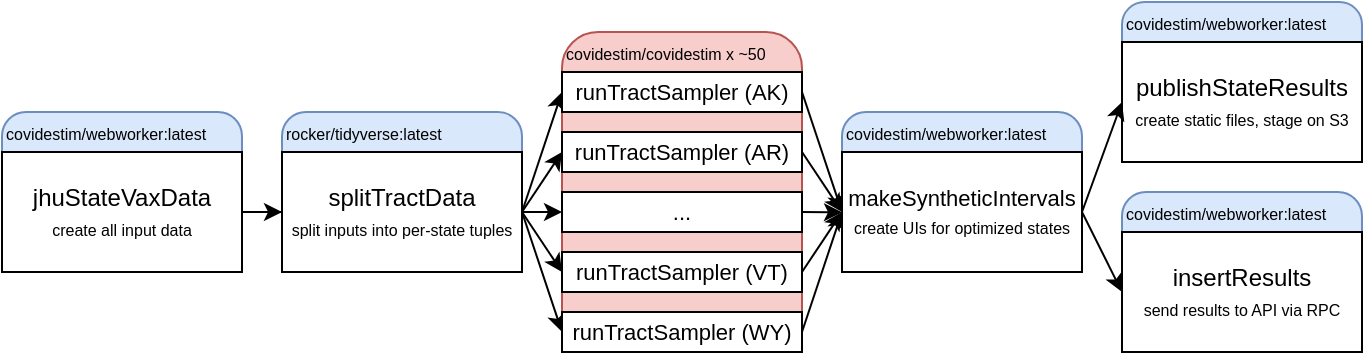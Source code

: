 <mxfile version="20.2.4" type="device"><diagram id="SQTXG4Oc1njqT0woY9VS" name="Page-1"><mxGraphModel dx="825" dy="716" grid="1" gridSize="10" guides="1" tooltips="1" connect="1" arrows="1" fold="1" page="1" pageScale="1" pageWidth="730" pageHeight="229" math="0" shadow="0"><root><mxCell id="0"/><mxCell id="1" parent="0"/><mxCell id="Y0HPchiUTCfTt30wN8Uz-33" value="covidestim/covidestim x ~50" style="rounded=1;whiteSpace=wrap;html=1;fontSize=8;fillColor=#f8cecc;strokeColor=#b85450;align=left;verticalAlign=top;" vertex="1" parent="1"><mxGeometry x="300" y="35" width="120" height="160" as="geometry"/></mxCell><mxCell id="Y0HPchiUTCfTt30wN8Uz-32" value="covidestim/webworker:latest" style="rounded=1;whiteSpace=wrap;html=1;fontSize=8;fillColor=#dae8fc;strokeColor=#6c8ebf;align=left;verticalAlign=top;" vertex="1" parent="1"><mxGeometry x="580" y="115" width="120" height="80" as="geometry"/></mxCell><mxCell id="Y0HPchiUTCfTt30wN8Uz-31" value="covidestim/webworker:latest" style="rounded=1;whiteSpace=wrap;html=1;fontSize=8;fillColor=#dae8fc;strokeColor=#6c8ebf;align=left;verticalAlign=top;" vertex="1" parent="1"><mxGeometry x="580" y="20" width="120" height="75" as="geometry"/></mxCell><mxCell id="Y0HPchiUTCfTt30wN8Uz-30" value="covidestim/webworker:latest" style="rounded=1;whiteSpace=wrap;html=1;fontSize=8;fillColor=#dae8fc;strokeColor=#6c8ebf;align=left;verticalAlign=top;" vertex="1" parent="1"><mxGeometry x="440" y="75" width="120" height="80" as="geometry"/></mxCell><mxCell id="Y0HPchiUTCfTt30wN8Uz-29" value="rocker/tidyverse:latest" style="rounded=1;whiteSpace=wrap;html=1;fontSize=8;fillColor=#dae8fc;strokeColor=#6c8ebf;align=left;verticalAlign=top;" vertex="1" parent="1"><mxGeometry x="160" y="75" width="120" height="80" as="geometry"/></mxCell><mxCell id="Y0HPchiUTCfTt30wN8Uz-28" value="covidestim/webworker:latest" style="rounded=1;whiteSpace=wrap;html=1;fontSize=8;fillColor=#dae8fc;strokeColor=#6c8ebf;align=left;verticalAlign=top;" vertex="1" parent="1"><mxGeometry x="20" y="75" width="120" height="80" as="geometry"/></mxCell><mxCell id="Y0HPchiUTCfTt30wN8Uz-11" value="" style="edgeStyle=orthogonalEdgeStyle;rounded=0;orthogonalLoop=1;jettySize=auto;html=1;fontSize=11;" edge="1" parent="1" source="Y0HPchiUTCfTt30wN8Uz-1" target="Y0HPchiUTCfTt30wN8Uz-2"><mxGeometry relative="1" as="geometry"/></mxCell><mxCell id="Y0HPchiUTCfTt30wN8Uz-1" value="jhuStateVaxData&lt;br style=&quot;font-size: 11px;&quot;&gt;&lt;font style=&quot;font-size: 8px;&quot;&gt;create all input data&lt;/font&gt;" style="rounded=0;whiteSpace=wrap;html=1;" vertex="1" parent="1"><mxGeometry x="20" y="95" width="120" height="60" as="geometry"/></mxCell><mxCell id="Y0HPchiUTCfTt30wN8Uz-13" style="rounded=0;orthogonalLoop=1;jettySize=auto;html=1;exitX=1;exitY=0.5;exitDx=0;exitDy=0;entryX=0;entryY=0.5;entryDx=0;entryDy=0;fontSize=11;" edge="1" parent="1" source="Y0HPchiUTCfTt30wN8Uz-2" target="Y0HPchiUTCfTt30wN8Uz-3"><mxGeometry relative="1" as="geometry"/></mxCell><mxCell id="Y0HPchiUTCfTt30wN8Uz-14" style="edgeStyle=none;rounded=0;orthogonalLoop=1;jettySize=auto;html=1;exitX=1;exitY=0.5;exitDx=0;exitDy=0;entryX=0;entryY=0.5;entryDx=0;entryDy=0;fontSize=11;" edge="1" parent="1" source="Y0HPchiUTCfTt30wN8Uz-2" target="Y0HPchiUTCfTt30wN8Uz-4"><mxGeometry relative="1" as="geometry"/></mxCell><mxCell id="Y0HPchiUTCfTt30wN8Uz-18" style="edgeStyle=none;rounded=0;orthogonalLoop=1;jettySize=auto;html=1;exitX=1;exitY=0.5;exitDx=0;exitDy=0;entryX=0;entryY=0.5;entryDx=0;entryDy=0;fontSize=11;" edge="1" parent="1" source="Y0HPchiUTCfTt30wN8Uz-2" target="Y0HPchiUTCfTt30wN8Uz-5"><mxGeometry relative="1" as="geometry"/></mxCell><mxCell id="Y0HPchiUTCfTt30wN8Uz-19" style="edgeStyle=none;rounded=0;orthogonalLoop=1;jettySize=auto;html=1;exitX=1;exitY=0.5;exitDx=0;exitDy=0;entryX=0;entryY=0.5;entryDx=0;entryDy=0;fontSize=11;" edge="1" parent="1" source="Y0HPchiUTCfTt30wN8Uz-2" target="Y0HPchiUTCfTt30wN8Uz-6"><mxGeometry relative="1" as="geometry"/></mxCell><mxCell id="Y0HPchiUTCfTt30wN8Uz-20" style="edgeStyle=none;rounded=0;orthogonalLoop=1;jettySize=auto;html=1;exitX=1;exitY=0.5;exitDx=0;exitDy=0;entryX=0;entryY=0.5;entryDx=0;entryDy=0;fontSize=11;" edge="1" parent="1" source="Y0HPchiUTCfTt30wN8Uz-2" target="Y0HPchiUTCfTt30wN8Uz-7"><mxGeometry relative="1" as="geometry"/></mxCell><mxCell id="Y0HPchiUTCfTt30wN8Uz-2" value="splitTractData&lt;br&gt;&lt;font style=&quot;font-size: 8px;&quot;&gt;split inputs into per-state tuples&lt;/font&gt;" style="rounded=0;whiteSpace=wrap;html=1;" vertex="1" parent="1"><mxGeometry x="160" y="95" width="120" height="60" as="geometry"/></mxCell><mxCell id="Y0HPchiUTCfTt30wN8Uz-21" style="edgeStyle=none;rounded=0;orthogonalLoop=1;jettySize=auto;html=1;exitX=1;exitY=0.5;exitDx=0;exitDy=0;entryX=0;entryY=0.5;entryDx=0;entryDy=0;fontSize=11;" edge="1" parent="1" source="Y0HPchiUTCfTt30wN8Uz-3" target="Y0HPchiUTCfTt30wN8Uz-10"><mxGeometry relative="1" as="geometry"/></mxCell><mxCell id="Y0HPchiUTCfTt30wN8Uz-3" value="runTractSampler (AK)" style="rounded=0;whiteSpace=wrap;html=1;fontSize=11;" vertex="1" parent="1"><mxGeometry x="300" y="55" width="120" height="20" as="geometry"/></mxCell><mxCell id="Y0HPchiUTCfTt30wN8Uz-22" style="edgeStyle=none;rounded=0;orthogonalLoop=1;jettySize=auto;html=1;exitX=1;exitY=0.5;exitDx=0;exitDy=0;fontSize=11;" edge="1" parent="1" source="Y0HPchiUTCfTt30wN8Uz-4"><mxGeometry relative="1" as="geometry"><mxPoint x="440" y="125" as="targetPoint"/></mxGeometry></mxCell><mxCell id="Y0HPchiUTCfTt30wN8Uz-4" value="runTractSampler (AR)" style="rounded=0;whiteSpace=wrap;html=1;fontSize=11;" vertex="1" parent="1"><mxGeometry x="300" y="85" width="120" height="20" as="geometry"/></mxCell><mxCell id="Y0HPchiUTCfTt30wN8Uz-23" style="edgeStyle=none;rounded=0;orthogonalLoop=1;jettySize=auto;html=1;exitX=1;exitY=0.5;exitDx=0;exitDy=0;fontSize=11;" edge="1" parent="1" source="Y0HPchiUTCfTt30wN8Uz-5"><mxGeometry relative="1" as="geometry"><mxPoint x="440" y="125.167" as="targetPoint"/></mxGeometry></mxCell><mxCell id="Y0HPchiUTCfTt30wN8Uz-5" value="..." style="rounded=0;whiteSpace=wrap;html=1;fontSize=11;" vertex="1" parent="1"><mxGeometry x="300" y="115" width="120" height="20" as="geometry"/></mxCell><mxCell id="Y0HPchiUTCfTt30wN8Uz-24" style="edgeStyle=none;rounded=0;orthogonalLoop=1;jettySize=auto;html=1;exitX=1;exitY=0.5;exitDx=0;exitDy=0;fontSize=11;" edge="1" parent="1" source="Y0HPchiUTCfTt30wN8Uz-6"><mxGeometry relative="1" as="geometry"><mxPoint x="440" y="125" as="targetPoint"/></mxGeometry></mxCell><mxCell id="Y0HPchiUTCfTt30wN8Uz-6" value="runTractSampler (VT)" style="rounded=0;whiteSpace=wrap;html=1;fontSize=11;" vertex="1" parent="1"><mxGeometry x="300" y="145" width="120" height="20" as="geometry"/></mxCell><mxCell id="Y0HPchiUTCfTt30wN8Uz-25" style="edgeStyle=none;rounded=0;orthogonalLoop=1;jettySize=auto;html=1;exitX=1;exitY=0.5;exitDx=0;exitDy=0;entryX=0;entryY=0.5;entryDx=0;entryDy=0;fontSize=11;" edge="1" parent="1" source="Y0HPchiUTCfTt30wN8Uz-7" target="Y0HPchiUTCfTt30wN8Uz-10"><mxGeometry relative="1" as="geometry"/></mxCell><mxCell id="Y0HPchiUTCfTt30wN8Uz-7" value="runTractSampler (WY)" style="rounded=0;whiteSpace=wrap;html=1;fontSize=11;" vertex="1" parent="1"><mxGeometry x="300" y="175" width="120" height="20" as="geometry"/></mxCell><mxCell id="Y0HPchiUTCfTt30wN8Uz-8" value="insertResults&lt;br&gt;&lt;font style=&quot;font-size: 8px;&quot;&gt;send results to API via RPC&lt;/font&gt;" style="rounded=0;whiteSpace=wrap;html=1;" vertex="1" parent="1"><mxGeometry x="580" y="135" width="120" height="60" as="geometry"/></mxCell><mxCell id="Y0HPchiUTCfTt30wN8Uz-9" value="publishStateResults&lt;br&gt;&lt;font style=&quot;font-size: 8px;&quot;&gt;create static files, stage on S3&lt;/font&gt;" style="rounded=0;whiteSpace=wrap;html=1;" vertex="1" parent="1"><mxGeometry x="580" y="40" width="120" height="60" as="geometry"/></mxCell><mxCell id="Y0HPchiUTCfTt30wN8Uz-26" style="edgeStyle=none;rounded=0;orthogonalLoop=1;jettySize=auto;html=1;exitX=1;exitY=0.5;exitDx=0;exitDy=0;entryX=0;entryY=0.5;entryDx=0;entryDy=0;fontSize=11;" edge="1" parent="1" source="Y0HPchiUTCfTt30wN8Uz-10" target="Y0HPchiUTCfTt30wN8Uz-9"><mxGeometry relative="1" as="geometry"/></mxCell><mxCell id="Y0HPchiUTCfTt30wN8Uz-27" style="edgeStyle=none;rounded=0;orthogonalLoop=1;jettySize=auto;html=1;exitX=1;exitY=0.5;exitDx=0;exitDy=0;entryX=0;entryY=0.5;entryDx=0;entryDy=0;fontSize=11;" edge="1" parent="1" source="Y0HPchiUTCfTt30wN8Uz-10" target="Y0HPchiUTCfTt30wN8Uz-8"><mxGeometry relative="1" as="geometry"/></mxCell><mxCell id="Y0HPchiUTCfTt30wN8Uz-10" value="makeSyntheticIntervals&lt;br&gt;&lt;font style=&quot;font-size: 8px;&quot;&gt;create UIs for optimized states&lt;/font&gt;" style="rounded=0;whiteSpace=wrap;html=1;fontSize=11;" vertex="1" parent="1"><mxGeometry x="440" y="95" width="120" height="60" as="geometry"/></mxCell></root></mxGraphModel></diagram></mxfile>